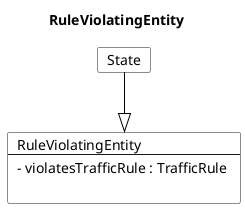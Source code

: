 @startuml
Title RuleViolatingEntity 

Card RuleViolatingEntity #fff [
RuleViolatingEntity
----
- violatesTrafficRule : TrafficRule 

]
Card State #fff [
State
]
State --|> RuleViolatingEntity  #000 
@enduml